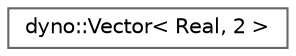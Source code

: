 digraph "Graphical Class Hierarchy"
{
 // LATEX_PDF_SIZE
  bgcolor="transparent";
  edge [fontname=Helvetica,fontsize=10,labelfontname=Helvetica,labelfontsize=10];
  node [fontname=Helvetica,fontsize=10,shape=box,height=0.2,width=0.4];
  rankdir="LR";
  Node0 [id="Node000000",label="dyno::Vector\< Real, 2 \>",height=0.2,width=0.4,color="grey40", fillcolor="white", style="filled",URL="$classdyno_1_1_vector.html",tooltip=" "];
}
